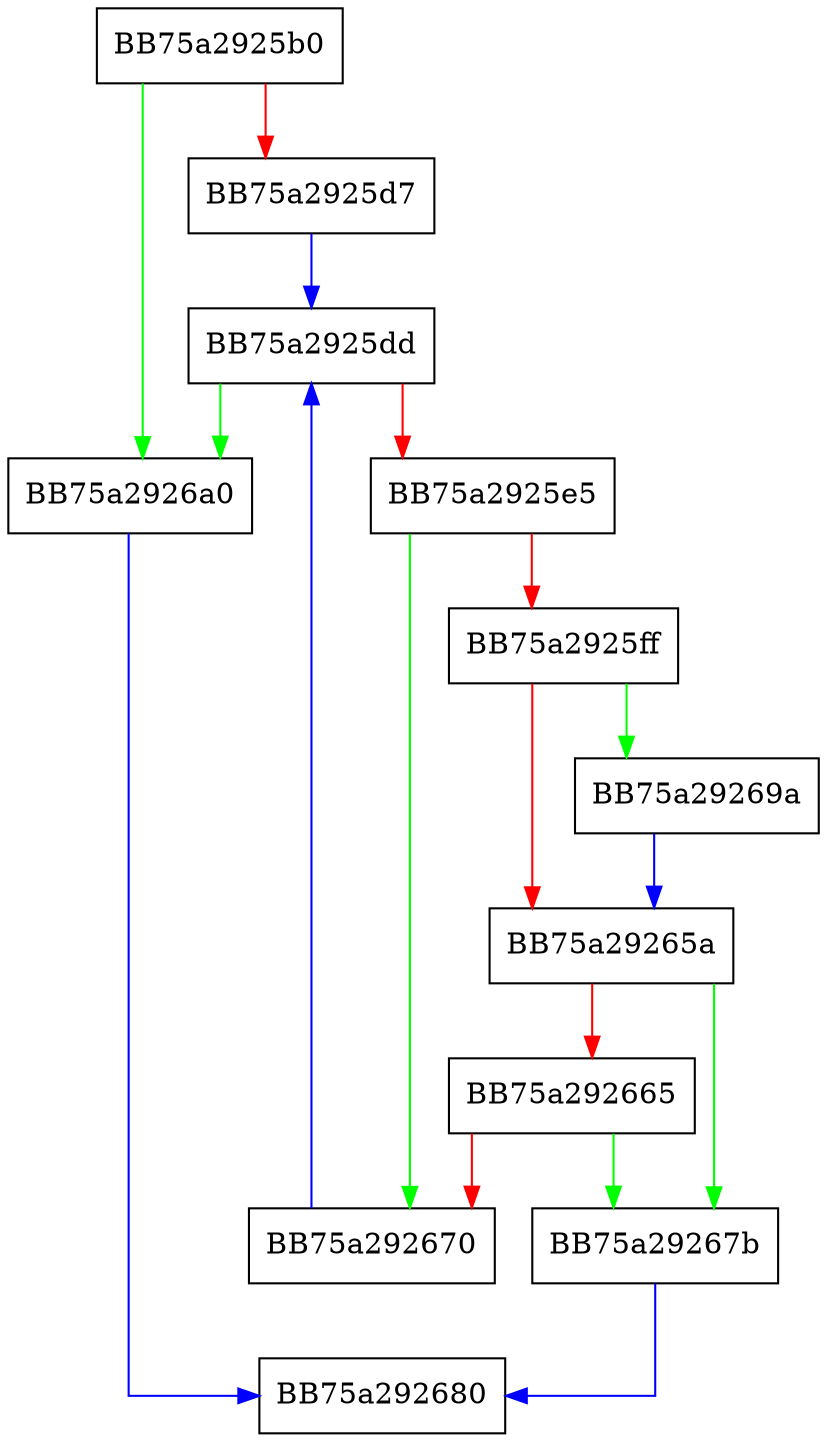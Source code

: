 digraph sqlite3ResolveExprListNames {
  node [shape="box"];
  graph [splines=ortho];
  BB75a2925b0 -> BB75a2926a0 [color="green"];
  BB75a2925b0 -> BB75a2925d7 [color="red"];
  BB75a2925d7 -> BB75a2925dd [color="blue"];
  BB75a2925dd -> BB75a2926a0 [color="green"];
  BB75a2925dd -> BB75a2925e5 [color="red"];
  BB75a2925e5 -> BB75a292670 [color="green"];
  BB75a2925e5 -> BB75a2925ff [color="red"];
  BB75a2925ff -> BB75a29269a [color="green"];
  BB75a2925ff -> BB75a29265a [color="red"];
  BB75a29265a -> BB75a29267b [color="green"];
  BB75a29265a -> BB75a292665 [color="red"];
  BB75a292665 -> BB75a29267b [color="green"];
  BB75a292665 -> BB75a292670 [color="red"];
  BB75a292670 -> BB75a2925dd [color="blue"];
  BB75a29267b -> BB75a292680 [color="blue"];
  BB75a29269a -> BB75a29265a [color="blue"];
  BB75a2926a0 -> BB75a292680 [color="blue"];
}